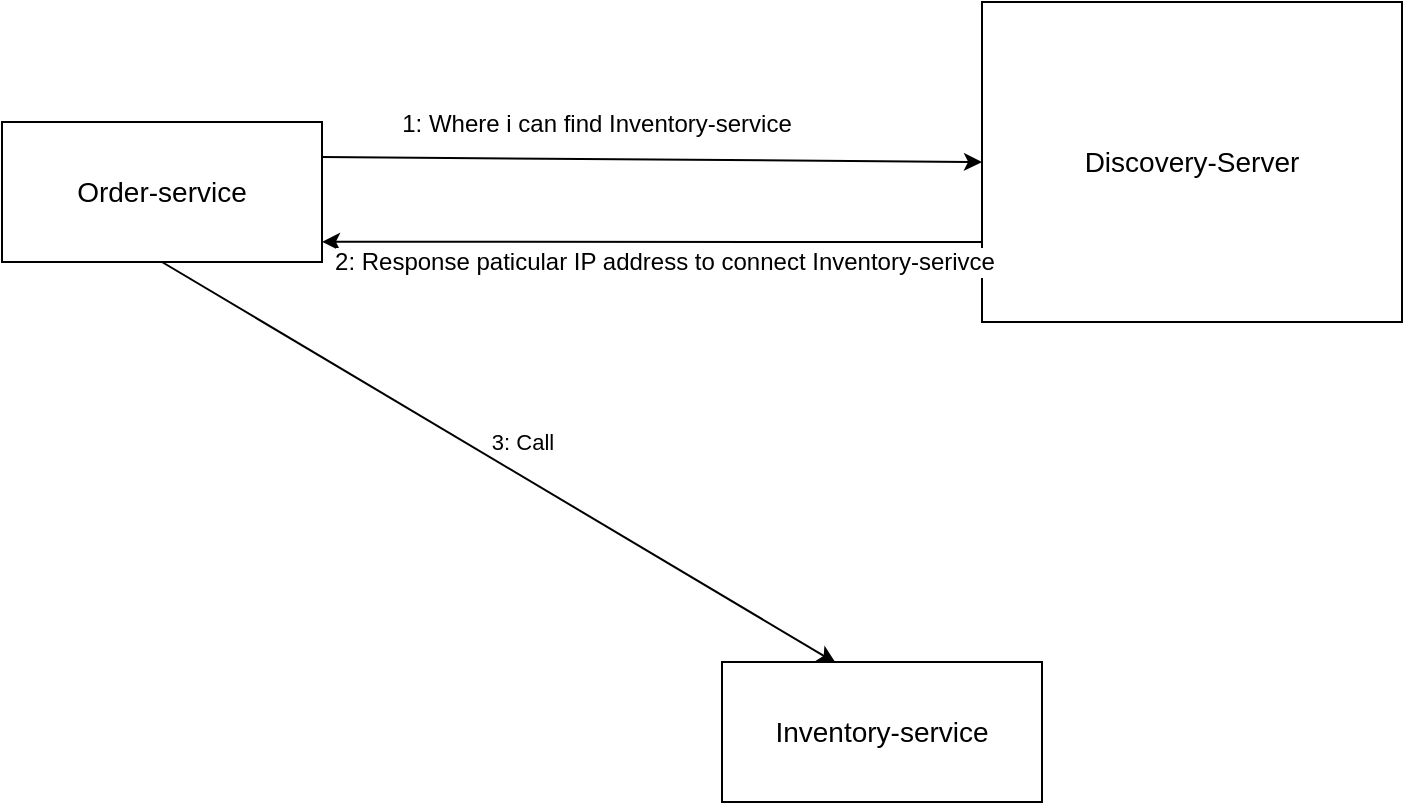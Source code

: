 <mxfile version="21.8.2" type="github">
  <diagram name="Trang-1" id="_f0rtV2DIZLGQZC7rz7D">
    <mxGraphModel dx="1050" dy="566" grid="1" gridSize="10" guides="1" tooltips="1" connect="1" arrows="1" fold="1" page="1" pageScale="1" pageWidth="827" pageHeight="1169" math="0" shadow="0">
      <root>
        <mxCell id="0" />
        <mxCell id="1" parent="0" />
        <mxCell id="c5LRPupV3X-f1g-pe_Kx-1" value="&lt;font style=&quot;font-size: 14px;&quot;&gt;Inventory-service&lt;/font&gt;" style="rounded=0;whiteSpace=wrap;html=1;" vertex="1" parent="1">
          <mxGeometry x="460" y="390" width="160" height="70" as="geometry" />
        </mxCell>
        <mxCell id="c5LRPupV3X-f1g-pe_Kx-3" value="&lt;span style=&quot;font-size: 14px;&quot;&gt;Order-service&lt;/span&gt;" style="rounded=0;whiteSpace=wrap;html=1;" vertex="1" parent="1">
          <mxGeometry x="100" y="120" width="160" height="70" as="geometry" />
        </mxCell>
        <mxCell id="c5LRPupV3X-f1g-pe_Kx-5" value="&lt;span style=&quot;font-size: 14px;&quot;&gt;Discovery-Server&lt;/span&gt;" style="rounded=0;whiteSpace=wrap;html=1;" vertex="1" parent="1">
          <mxGeometry x="590" y="60" width="210" height="160" as="geometry" />
        </mxCell>
        <mxCell id="c5LRPupV3X-f1g-pe_Kx-6" value="" style="endArrow=classic;html=1;rounded=0;exitX=1;exitY=0.25;exitDx=0;exitDy=0;entryX=0;entryY=0.5;entryDx=0;entryDy=0;" edge="1" parent="1" source="c5LRPupV3X-f1g-pe_Kx-3" target="c5LRPupV3X-f1g-pe_Kx-5">
          <mxGeometry width="50" height="50" relative="1" as="geometry">
            <mxPoint x="390" y="220" as="sourcePoint" />
            <mxPoint x="500" y="160" as="targetPoint" />
          </mxGeometry>
        </mxCell>
        <mxCell id="c5LRPupV3X-f1g-pe_Kx-7" value="&lt;font style=&quot;font-size: 12px;&quot;&gt;1: Where i can find Inventory-service&lt;/font&gt;" style="edgeLabel;html=1;align=center;verticalAlign=middle;resizable=0;points=[];" vertex="1" connectable="0" parent="c5LRPupV3X-f1g-pe_Kx-6">
          <mxGeometry x="-0.212" y="2" relative="1" as="geometry">
            <mxPoint x="7" y="-16" as="offset" />
          </mxGeometry>
        </mxCell>
        <mxCell id="c5LRPupV3X-f1g-pe_Kx-8" value="" style="endArrow=classic;html=1;rounded=0;exitX=0;exitY=0.75;exitDx=0;exitDy=0;" edge="1" parent="1" source="c5LRPupV3X-f1g-pe_Kx-5">
          <mxGeometry width="50" height="50" relative="1" as="geometry">
            <mxPoint x="512.31" y="190.0" as="sourcePoint" />
            <mxPoint x="260" y="179.887" as="targetPoint" />
          </mxGeometry>
        </mxCell>
        <mxCell id="c5LRPupV3X-f1g-pe_Kx-9" value="&lt;font style=&quot;font-size: 12px;&quot;&gt;2: Response paticular IP address to connect Inventory-serivce&lt;/font&gt;" style="edgeLabel;html=1;align=center;verticalAlign=middle;resizable=0;points=[];" vertex="1" connectable="0" parent="c5LRPupV3X-f1g-pe_Kx-8">
          <mxGeometry x="-0.238" y="1" relative="1" as="geometry">
            <mxPoint x="-34" y="9" as="offset" />
          </mxGeometry>
        </mxCell>
        <mxCell id="c5LRPupV3X-f1g-pe_Kx-10" value="" style="endArrow=classic;html=1;rounded=0;exitX=0.5;exitY=1;exitDx=0;exitDy=0;entryX=0.355;entryY=0.006;entryDx=0;entryDy=0;entryPerimeter=0;" edge="1" parent="1" source="c5LRPupV3X-f1g-pe_Kx-3" target="c5LRPupV3X-f1g-pe_Kx-1">
          <mxGeometry width="50" height="50" relative="1" as="geometry">
            <mxPoint x="390" y="330" as="sourcePoint" />
            <mxPoint x="440" y="280" as="targetPoint" />
          </mxGeometry>
        </mxCell>
        <mxCell id="c5LRPupV3X-f1g-pe_Kx-11" value="3: Call" style="edgeLabel;html=1;align=center;verticalAlign=middle;resizable=0;points=[];" vertex="1" connectable="0" parent="c5LRPupV3X-f1g-pe_Kx-10">
          <mxGeometry x="0.014" y="-2" relative="1" as="geometry">
            <mxPoint x="10" y="-13" as="offset" />
          </mxGeometry>
        </mxCell>
      </root>
    </mxGraphModel>
  </diagram>
</mxfile>
